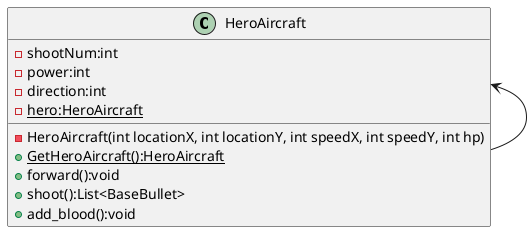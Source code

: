 @startuml
'https://plantuml.com/sequence-diagram
class HeroAircraft {
    - shootNum:int
    - power:int
    - direction:int
    - HeroAircraft(int locationX, int locationY, int speedX, int speedY, int hp)
    - {static}hero:HeroAircraft
    + {static}GetHeroAircraft():HeroAircraft
    + forward():void
    + shoot():List<BaseBullet>
    + add_blood():void
}
HeroAircraft <--HeroAircraft
@enduml